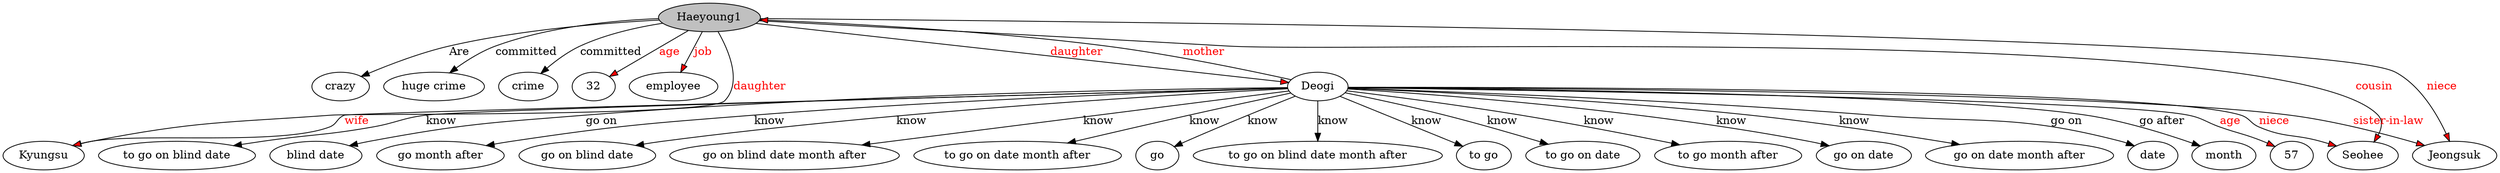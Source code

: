 // The Round Table
digraph {
	0 [label=Haeyoung1 fillcolor=gray style=filled]
	1 [label=crazy]
	0 -> 1 [label=Are]
	2 [label="huge crime"]
	0 -> 2 [label=committed]
	3 [label=crime]
	0 -> 3 [label=committed]
	4 [label=32]
	0 -> 4 [label=age fillcolor=red fontcolor=red style=filled]
	5 [label=employee]
	0 -> 5 [label=job fillcolor=red fontcolor=red style=filled]
	6 [label=Deogi]
	0 -> 6 [label=daughter fillcolor=red fontcolor=red style=filled]
	7 [label=Kyungsu]
	0 -> 7 [label=daughter fillcolor=red fontcolor=red style=filled]
	8 [label=Seohee]
	0 -> 8 [label=cousin fillcolor=red fontcolor=red style=filled]
	9 [label=Jeongsuk]
	0 -> 9 [label=niece fillcolor=red fontcolor=red style=filled]
	10 [label="to go on blind date"]
	6 -> 10 [label=know]
	11 [label="blind date"]
	6 -> 11 [label="go on"]
	12 [label="go month after"]
	6 -> 12 [label=know]
	13 [label="go on blind date"]
	6 -> 13 [label=know]
	14 [label="go on blind date month after"]
	6 -> 14 [label=know]
	15 [label="to go on date month after"]
	6 -> 15 [label=know]
	16 [label=go]
	6 -> 16 [label=know]
	17 [label="to go on blind date month after"]
	6 -> 17 [label=know]
	18 [label="to go"]
	6 -> 18 [label=know]
	19 [label="to go on date"]
	6 -> 19 [label=know]
	20 [label="to go month after"]
	6 -> 20 [label=know]
	21 [label="go on date"]
	6 -> 21 [label=know]
	22 [label="go on date month after"]
	6 -> 22 [label=know]
	23 [label=date]
	6 -> 23 [label="go on"]
	24 [label=month]
	6 -> 24 [label="go after"]
	25 [label=57]
	6 -> 25 [label=age fillcolor=red fontcolor=red style=filled]
	6 -> 0 [label=mother fillcolor=red fontcolor=red style=filled]
	6 -> 9 [label="sister-in-law" fillcolor=red fontcolor=red style=filled]
	6 -> 7 [label=wife fillcolor=red fontcolor=red style=filled]
	6 -> 8 [label=niece fillcolor=red fontcolor=red style=filled]
}
